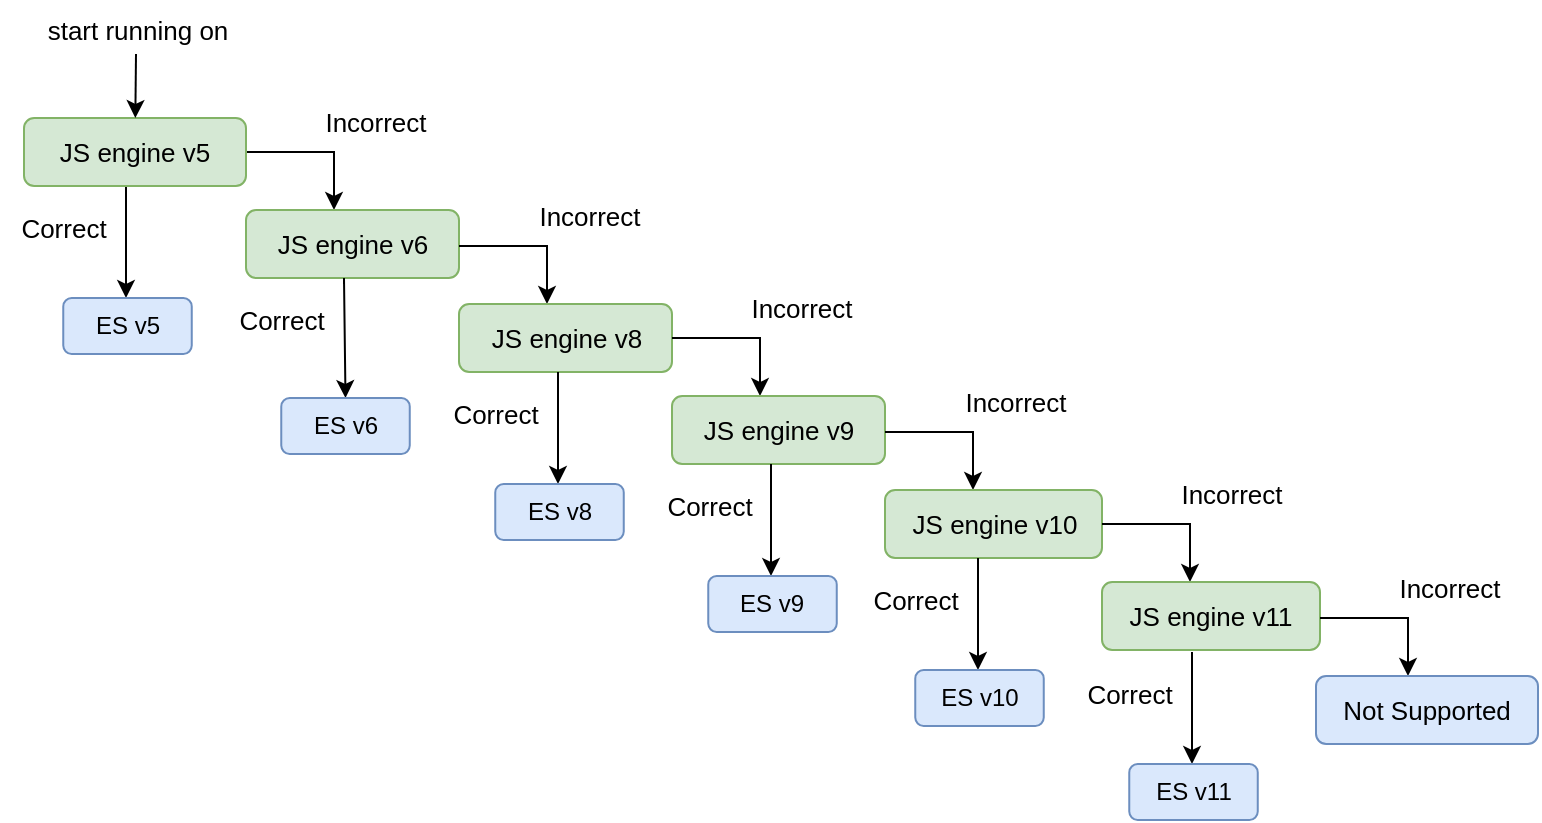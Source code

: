 <mxfile version="18.0.2" type="device"><diagram id="EaDkG3B1IcjtNCVN9Gcm" name="Page-1"><mxGraphModel dx="1348" dy="703" grid="0" gridSize="10" guides="1" tooltips="1" connect="1" arrows="1" fold="1" page="1" pageScale="1" pageWidth="850" pageHeight="1100" math="0" shadow="0"><root><mxCell id="0"/><mxCell id="1" parent="0"/><mxCell id="G0jIhZTiJZU5hsSikMB--16" style="edgeStyle=orthogonalEdgeStyle;rounded=0;orthogonalLoop=1;jettySize=auto;html=1;exitX=0.315;exitY=1;exitDx=0;exitDy=0;fontSize=13;exitPerimeter=0;" edge="1" parent="1" target="G0jIhZTiJZU5hsSikMB--2"><mxGeometry relative="1" as="geometry"><mxPoint x="90.965" y="178" as="sourcePoint"/><Array as="points"><mxPoint x="112" y="178"/></Array></mxGeometry></mxCell><mxCell id="G0jIhZTiJZU5hsSikMB--23" style="edgeStyle=orthogonalEdgeStyle;rounded=0;orthogonalLoop=1;jettySize=auto;html=1;fontSize=13;" edge="1" parent="1" source="G0jIhZTiJZU5hsSikMB--1" target="G0jIhZTiJZU5hsSikMB--11"><mxGeometry relative="1" as="geometry"><mxPoint x="191" y="161" as="targetPoint"/><Array as="points"><mxPoint x="216" y="161"/></Array></mxGeometry></mxCell><mxCell id="G0jIhZTiJZU5hsSikMB--1" value="&lt;font style=&quot;font-size: 13px;&quot;&gt;&lt;font style=&quot;font-size: 13px;&quot;&gt;JS engine&lt;/font&gt;&lt;font style=&quot;font-size: 13px;&quot;&gt; v5&lt;/font&gt;&lt;/font&gt;" style="rounded=1;whiteSpace=wrap;html=1;fillColor=#d5e8d4;strokeColor=#82b366;" vertex="1" parent="1"><mxGeometry x="61" y="144" width="111" height="34" as="geometry"/></mxCell><mxCell id="G0jIhZTiJZU5hsSikMB--2" value="ES v5" style="rounded=1;whiteSpace=wrap;html=1;fillColor=#dae8fc;strokeColor=#6c8ebf;" vertex="1" parent="1"><mxGeometry x="80.63" y="234" width="64.25" height="28" as="geometry"/></mxCell><mxCell id="G0jIhZTiJZU5hsSikMB--3" value="" style="endArrow=classic;html=1;rounded=0;" edge="1" parent="1" target="G0jIhZTiJZU5hsSikMB--1"><mxGeometry width="50" height="50" relative="1" as="geometry"><mxPoint x="117" y="112" as="sourcePoint"/><mxPoint x="129" y="27" as="targetPoint"/></mxGeometry></mxCell><mxCell id="G0jIhZTiJZU5hsSikMB--4" value="&lt;font style=&quot;font-size: 13px;&quot;&gt;start running on&lt;/font&gt;" style="text;html=1;strokeColor=none;fillColor=none;align=center;verticalAlign=middle;whiteSpace=wrap;rounded=0;" vertex="1" parent="1"><mxGeometry x="49.63" y="85" width="136.37" height="30" as="geometry"/></mxCell><mxCell id="G0jIhZTiJZU5hsSikMB--11" value="&lt;font style=&quot;font-size: 13px;&quot;&gt;&lt;font style=&quot;font-size: 13px;&quot;&gt;JS &lt;/font&gt;&lt;font style=&quot;font-size: 13px;&quot;&gt;engine&lt;/font&gt;&lt;font style=&quot;font-size: 13px;&quot;&gt; v6&lt;/font&gt;&lt;/font&gt;" style="rounded=1;whiteSpace=wrap;html=1;fillColor=#d5e8d4;strokeColor=#82b366;" vertex="1" parent="1"><mxGeometry x="172" y="190" width="106.5" height="34" as="geometry"/></mxCell><mxCell id="G0jIhZTiJZU5hsSikMB--25" value="Correct" style="text;html=1;strokeColor=none;fillColor=none;align=center;verticalAlign=middle;whiteSpace=wrap;rounded=0;fontSize=13;" vertex="1" parent="1"><mxGeometry x="51" y="184" width="60" height="30" as="geometry"/></mxCell><mxCell id="G0jIhZTiJZU5hsSikMB--27" value="Incorrect" style="text;html=1;strokeColor=none;fillColor=none;align=center;verticalAlign=middle;whiteSpace=wrap;rounded=0;fontSize=13;" vertex="1" parent="1"><mxGeometry x="207" y="131" width="60" height="30" as="geometry"/></mxCell><mxCell id="G0jIhZTiJZU5hsSikMB--36" style="edgeStyle=orthogonalEdgeStyle;rounded=0;orthogonalLoop=1;jettySize=auto;html=1;fontSize=13;" edge="1" parent="1" target="G0jIhZTiJZU5hsSikMB--37"><mxGeometry relative="1" as="geometry"><mxPoint x="297.5" y="208" as="targetPoint"/><mxPoint x="278.5" y="208" as="sourcePoint"/><Array as="points"><mxPoint x="322.5" y="208"/></Array></mxGeometry></mxCell><mxCell id="G0jIhZTiJZU5hsSikMB--37" value="&lt;font style=&quot;font-size: 13px;&quot;&gt;&lt;font style=&quot;font-size: 13px;&quot;&gt;JS &lt;/font&gt;&lt;font style=&quot;font-size: 13px;&quot;&gt;engine&lt;/font&gt;&lt;font style=&quot;font-size: 13px;&quot;&gt; v8&lt;/font&gt;&lt;/font&gt;" style="rounded=1;whiteSpace=wrap;html=1;fillColor=#d5e8d4;strokeColor=#82b366;" vertex="1" parent="1"><mxGeometry x="278.5" y="237" width="106.5" height="34" as="geometry"/></mxCell><mxCell id="G0jIhZTiJZU5hsSikMB--38" value="Incorrect" style="text;html=1;strokeColor=none;fillColor=none;align=center;verticalAlign=middle;whiteSpace=wrap;rounded=0;fontSize=13;" vertex="1" parent="1"><mxGeometry x="313.5" y="178" width="60" height="30" as="geometry"/></mxCell><mxCell id="G0jIhZTiJZU5hsSikMB--39" style="edgeStyle=orthogonalEdgeStyle;rounded=0;orthogonalLoop=1;jettySize=auto;html=1;fontSize=13;" edge="1" parent="1" target="G0jIhZTiJZU5hsSikMB--40"><mxGeometry relative="1" as="geometry"><mxPoint x="404" y="254" as="targetPoint"/><mxPoint x="385" y="254" as="sourcePoint"/><Array as="points"><mxPoint x="429" y="254"/></Array></mxGeometry></mxCell><mxCell id="G0jIhZTiJZU5hsSikMB--40" value="&lt;font style=&quot;font-size: 13px;&quot;&gt;&lt;font style=&quot;font-size: 13px;&quot;&gt;JS &lt;/font&gt;&lt;font style=&quot;font-size: 13px;&quot;&gt;engine&lt;/font&gt;&lt;font style=&quot;font-size: 13px;&quot;&gt; v9&lt;/font&gt;&lt;/font&gt;" style="rounded=1;whiteSpace=wrap;html=1;fillColor=#d5e8d4;strokeColor=#82b366;" vertex="1" parent="1"><mxGeometry x="385" y="283" width="106.5" height="34" as="geometry"/></mxCell><mxCell id="G0jIhZTiJZU5hsSikMB--41" value="Incorrect" style="text;html=1;strokeColor=none;fillColor=none;align=center;verticalAlign=middle;whiteSpace=wrap;rounded=0;fontSize=13;" vertex="1" parent="1"><mxGeometry x="420" y="224" width="60" height="30" as="geometry"/></mxCell><mxCell id="G0jIhZTiJZU5hsSikMB--42" style="edgeStyle=orthogonalEdgeStyle;rounded=0;orthogonalLoop=1;jettySize=auto;html=1;fontSize=13;" edge="1" parent="1" target="G0jIhZTiJZU5hsSikMB--43"><mxGeometry relative="1" as="geometry"><mxPoint x="510.5" y="301" as="targetPoint"/><mxPoint x="491.5" y="301" as="sourcePoint"/><Array as="points"><mxPoint x="535.5" y="301"/></Array></mxGeometry></mxCell><mxCell id="G0jIhZTiJZU5hsSikMB--43" value="&lt;font style=&quot;font-size: 13px;&quot;&gt;&lt;font style=&quot;font-size: 13px;&quot;&gt;JS &lt;/font&gt;&lt;font style=&quot;font-size: 13px;&quot;&gt;engine&lt;/font&gt;&lt;font style=&quot;font-size: 13px;&quot;&gt; v10&lt;/font&gt;&lt;/font&gt;" style="rounded=1;whiteSpace=wrap;html=1;fillColor=#d5e8d4;strokeColor=#82b366;" vertex="1" parent="1"><mxGeometry x="491.5" y="330" width="108.5" height="34" as="geometry"/></mxCell><mxCell id="G0jIhZTiJZU5hsSikMB--44" value="Incorrect" style="text;html=1;strokeColor=none;fillColor=none;align=center;verticalAlign=middle;whiteSpace=wrap;rounded=0;fontSize=13;" vertex="1" parent="1"><mxGeometry x="526.5" y="271" width="60" height="30" as="geometry"/></mxCell><mxCell id="G0jIhZTiJZU5hsSikMB--45" style="edgeStyle=orthogonalEdgeStyle;rounded=0;orthogonalLoop=1;jettySize=auto;html=1;fontSize=13;" edge="1" parent="1" target="G0jIhZTiJZU5hsSikMB--46"><mxGeometry relative="1" as="geometry"><mxPoint x="619" y="347" as="targetPoint"/><mxPoint x="600" y="347" as="sourcePoint"/><Array as="points"><mxPoint x="644" y="347"/></Array></mxGeometry></mxCell><mxCell id="G0jIhZTiJZU5hsSikMB--46" value="&lt;font style=&quot;font-size: 13px;&quot;&gt;&lt;font style=&quot;font-size: 13px;&quot;&gt;JS &lt;/font&gt;&lt;font style=&quot;font-size: 13px;&quot;&gt;engine&lt;/font&gt;&lt;font style=&quot;font-size: 13px;&quot;&gt; v11&lt;/font&gt;&lt;/font&gt;" style="rounded=1;whiteSpace=wrap;html=1;fillColor=#d5e8d4;strokeColor=#82b366;" vertex="1" parent="1"><mxGeometry x="600" y="376" width="109" height="34" as="geometry"/></mxCell><mxCell id="G0jIhZTiJZU5hsSikMB--47" value="Incorrect" style="text;html=1;strokeColor=none;fillColor=none;align=center;verticalAlign=middle;whiteSpace=wrap;rounded=0;fontSize=13;" vertex="1" parent="1"><mxGeometry x="635" y="317" width="60" height="30" as="geometry"/></mxCell><mxCell id="G0jIhZTiJZU5hsSikMB--48" style="edgeStyle=orthogonalEdgeStyle;rounded=0;orthogonalLoop=1;jettySize=auto;html=1;fontSize=13;" edge="1" parent="1" target="G0jIhZTiJZU5hsSikMB--49"><mxGeometry relative="1" as="geometry"><mxPoint x="728" y="394" as="targetPoint"/><mxPoint x="709" y="394" as="sourcePoint"/><Array as="points"><mxPoint x="753" y="394"/></Array></mxGeometry></mxCell><mxCell id="G0jIhZTiJZU5hsSikMB--49" value="&lt;span style=&quot;font-size: 13px;&quot;&gt;Not Supported&lt;/span&gt;" style="rounded=1;whiteSpace=wrap;html=1;fillColor=#dae8fc;strokeColor=#6c8ebf;" vertex="1" parent="1"><mxGeometry x="707" y="423" width="111" height="34" as="geometry"/></mxCell><mxCell id="G0jIhZTiJZU5hsSikMB--50" value="Incorrect" style="text;html=1;strokeColor=none;fillColor=none;align=center;verticalAlign=middle;whiteSpace=wrap;rounded=0;fontSize=13;" vertex="1" parent="1"><mxGeometry x="744" y="364" width="60" height="30" as="geometry"/></mxCell><mxCell id="G0jIhZTiJZU5hsSikMB--51" style="edgeStyle=orthogonalEdgeStyle;rounded=0;orthogonalLoop=1;jettySize=auto;html=1;fontSize=13;" edge="1" parent="1" target="G0jIhZTiJZU5hsSikMB--52"><mxGeometry relative="1" as="geometry"><mxPoint x="221" y="227" as="sourcePoint"/><Array as="points"><mxPoint x="221" y="224"/></Array></mxGeometry></mxCell><mxCell id="G0jIhZTiJZU5hsSikMB--52" value="ES v6" style="rounded=1;whiteSpace=wrap;html=1;fillColor=#dae8fc;strokeColor=#6c8ebf;" vertex="1" parent="1"><mxGeometry x="189.63" y="284" width="64.25" height="28" as="geometry"/></mxCell><mxCell id="G0jIhZTiJZU5hsSikMB--53" value="Correct" style="text;html=1;strokeColor=none;fillColor=none;align=center;verticalAlign=middle;whiteSpace=wrap;rounded=0;fontSize=13;" vertex="1" parent="1"><mxGeometry x="160" y="230" width="60" height="30" as="geometry"/></mxCell><mxCell id="G0jIhZTiJZU5hsSikMB--54" style="edgeStyle=orthogonalEdgeStyle;rounded=0;orthogonalLoop=1;jettySize=auto;html=1;fontSize=13;" edge="1" parent="1" target="G0jIhZTiJZU5hsSikMB--55"><mxGeometry relative="1" as="geometry"><mxPoint x="328" y="271" as="sourcePoint"/><Array as="points"><mxPoint x="328" y="271"/></Array></mxGeometry></mxCell><mxCell id="G0jIhZTiJZU5hsSikMB--55" value="ES v8" style="rounded=1;whiteSpace=wrap;html=1;fillColor=#dae8fc;strokeColor=#6c8ebf;" vertex="1" parent="1"><mxGeometry x="296.63" y="327" width="64.25" height="28" as="geometry"/></mxCell><mxCell id="G0jIhZTiJZU5hsSikMB--56" value="Correct" style="text;html=1;strokeColor=none;fillColor=none;align=center;verticalAlign=middle;whiteSpace=wrap;rounded=0;fontSize=13;" vertex="1" parent="1"><mxGeometry x="267" y="277" width="60" height="30" as="geometry"/></mxCell><mxCell id="G0jIhZTiJZU5hsSikMB--57" style="edgeStyle=orthogonalEdgeStyle;rounded=0;orthogonalLoop=1;jettySize=auto;html=1;fontSize=13;" edge="1" parent="1" target="G0jIhZTiJZU5hsSikMB--58"><mxGeometry relative="1" as="geometry"><mxPoint x="434.5" y="317" as="sourcePoint"/><Array as="points"><mxPoint x="434.5" y="317"/></Array></mxGeometry></mxCell><mxCell id="G0jIhZTiJZU5hsSikMB--58" value="ES v9" style="rounded=1;whiteSpace=wrap;html=1;fillColor=#dae8fc;strokeColor=#6c8ebf;" vertex="1" parent="1"><mxGeometry x="403.13" y="373" width="64.25" height="28" as="geometry"/></mxCell><mxCell id="G0jIhZTiJZU5hsSikMB--59" value="Correct" style="text;html=1;strokeColor=none;fillColor=none;align=center;verticalAlign=middle;whiteSpace=wrap;rounded=0;fontSize=13;" vertex="1" parent="1"><mxGeometry x="373.5" y="323" width="60" height="30" as="geometry"/></mxCell><mxCell id="G0jIhZTiJZU5hsSikMB--60" style="edgeStyle=orthogonalEdgeStyle;rounded=0;orthogonalLoop=1;jettySize=auto;html=1;fontSize=13;" edge="1" parent="1" target="G0jIhZTiJZU5hsSikMB--61"><mxGeometry relative="1" as="geometry"><mxPoint x="538" y="364" as="sourcePoint"/><Array as="points"><mxPoint x="538" y="364"/></Array></mxGeometry></mxCell><mxCell id="G0jIhZTiJZU5hsSikMB--61" value="ES v10" style="rounded=1;whiteSpace=wrap;html=1;fillColor=#dae8fc;strokeColor=#6c8ebf;" vertex="1" parent="1"><mxGeometry x="506.63" y="420" width="64.25" height="28" as="geometry"/></mxCell><mxCell id="G0jIhZTiJZU5hsSikMB--62" value="Correct" style="text;html=1;strokeColor=none;fillColor=none;align=center;verticalAlign=middle;whiteSpace=wrap;rounded=0;fontSize=13;" vertex="1" parent="1"><mxGeometry x="477" y="370" width="60" height="30" as="geometry"/></mxCell><mxCell id="G0jIhZTiJZU5hsSikMB--63" style="edgeStyle=orthogonalEdgeStyle;rounded=0;orthogonalLoop=1;jettySize=auto;html=1;fontSize=13;" edge="1" parent="1" target="G0jIhZTiJZU5hsSikMB--64"><mxGeometry relative="1" as="geometry"><mxPoint x="645" y="411" as="sourcePoint"/><Array as="points"><mxPoint x="645" y="411"/></Array></mxGeometry></mxCell><mxCell id="G0jIhZTiJZU5hsSikMB--64" value="ES v11" style="rounded=1;whiteSpace=wrap;html=1;fillColor=#dae8fc;strokeColor=#6c8ebf;" vertex="1" parent="1"><mxGeometry x="613.63" y="467" width="64.25" height="28" as="geometry"/></mxCell><mxCell id="G0jIhZTiJZU5hsSikMB--65" value="Correct" style="text;html=1;strokeColor=none;fillColor=none;align=center;verticalAlign=middle;whiteSpace=wrap;rounded=0;fontSize=13;" vertex="1" parent="1"><mxGeometry x="584" y="417" width="60" height="30" as="geometry"/></mxCell></root></mxGraphModel></diagram></mxfile>